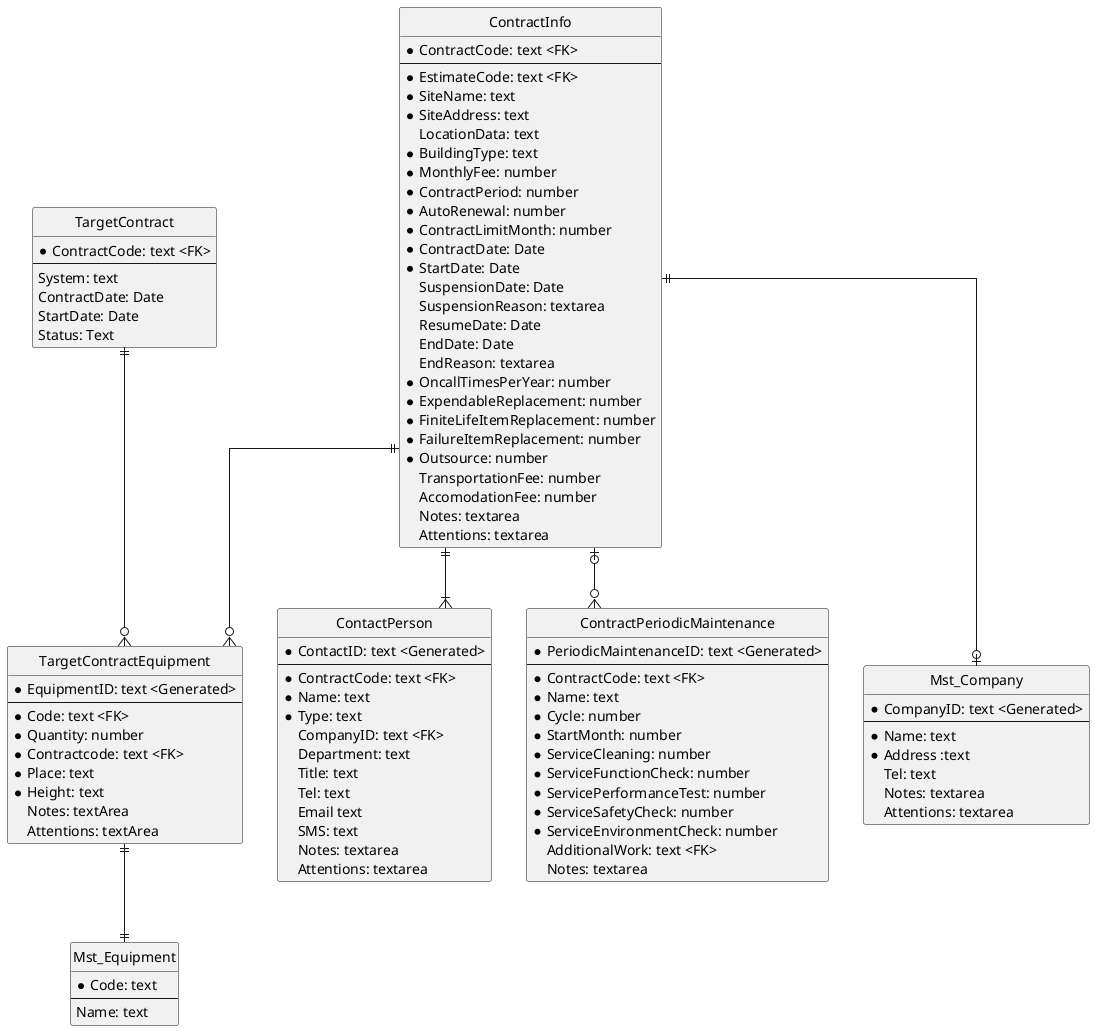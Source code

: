 @startuml
hide circle
skinparam linetype ortho

entity ContractInfo {
    * ContractCode: text <FK>
    --
    * EstimateCode: text <FK>
    * SiteName: text
    * SiteAddress: text
    LocationData: text
    * BuildingType: text
    * MonthlyFee: number
    * ContractPeriod: number
    * AutoRenewal: number
    * ContractLimitMonth: number
    * ContractDate: Date
    * StartDate: Date
    SuspensionDate: Date
    SuspensionReason: textarea
    ResumeDate: Date
    EndDate: Date
    EndReason: textarea
    * OncallTimesPerYear: number
    * ExpendableReplacement: number
    * FiniteLifeItemReplacement: number
    * FailureItemReplacement: number
    * Outsource: number
    TransportationFee: number
    AccomodationFee: number
    Notes: textarea
    Attentions: textarea
}
' BuildingType: Office/ Factory/ Warehouse/ House/ Apartment/ Office building/ Store/ .. 
entity TargetContract {
    * ContractCode: text <FK>
    --
    System: text
    ContractDate: Date
    StartDate: Date
    Status: Text
}
entity TargetContractEquipment {
    * EquipmentID: text <Generated>
    --
    * Code: text <FK>
    * Quantity: number
    * Contractcode: text <FK>
    * Place: text
    * Height: text
    Notes: textArea
    Attentions: textArea
}
' Height: Normal height/ Airial work platform/ Airial Work vehicle
entity Mst_Equipment {
    * Code: text
    --
    Name: text
}
entity ContactPerson {
    * ContactID: text <Generated>
    --
    * ContractCode: text <FK>
    * Name: text
    * Type: text
    CompanyID: text <FK>
    Department: text
    Title: text
    Tel: text
    Email text
    SMS: text
    Notes: textarea
    Attentions: textarea
}
' Type: Contract/ Emergency/ Appointment/ Habitant/ Security/ Employee
entity ContractPeriodicMaintenance {
    * PeriodicMaintenanceID: text <Generated>
    --
    * ContractCode: text <FK>
    * Name: text
    * Cycle: number
    * StartMonth: number
    * ServiceCleaning: number
    * ServiceFunctionCheck: number
    * ServicePerformanceTest: number
    * ServiceSafetyCheck: number
    * ServiceEnvironmentCheck: number
    AdditionalWork: text <FK>
    Notes: textarea
}
' AdditionalWork: array of CheckStandardID
entity Mst_Company {
    * CompanyID: text <Generated>
    --
    * Name: text
    * Address :text
    Tel: text
    Notes: textarea
    Attentions: textarea
}

ContractInfo ||--o{ TargetContractEquipment
ContractInfo ||--o| Mst_Company
ContractInfo |o--o{ ContractPeriodicMaintenance
ContractInfo ||--|{ ContactPerson
TargetContract ||--o{ TargetContractEquipment
TargetContractEquipment ||--|| Mst_Equipment
@enduml